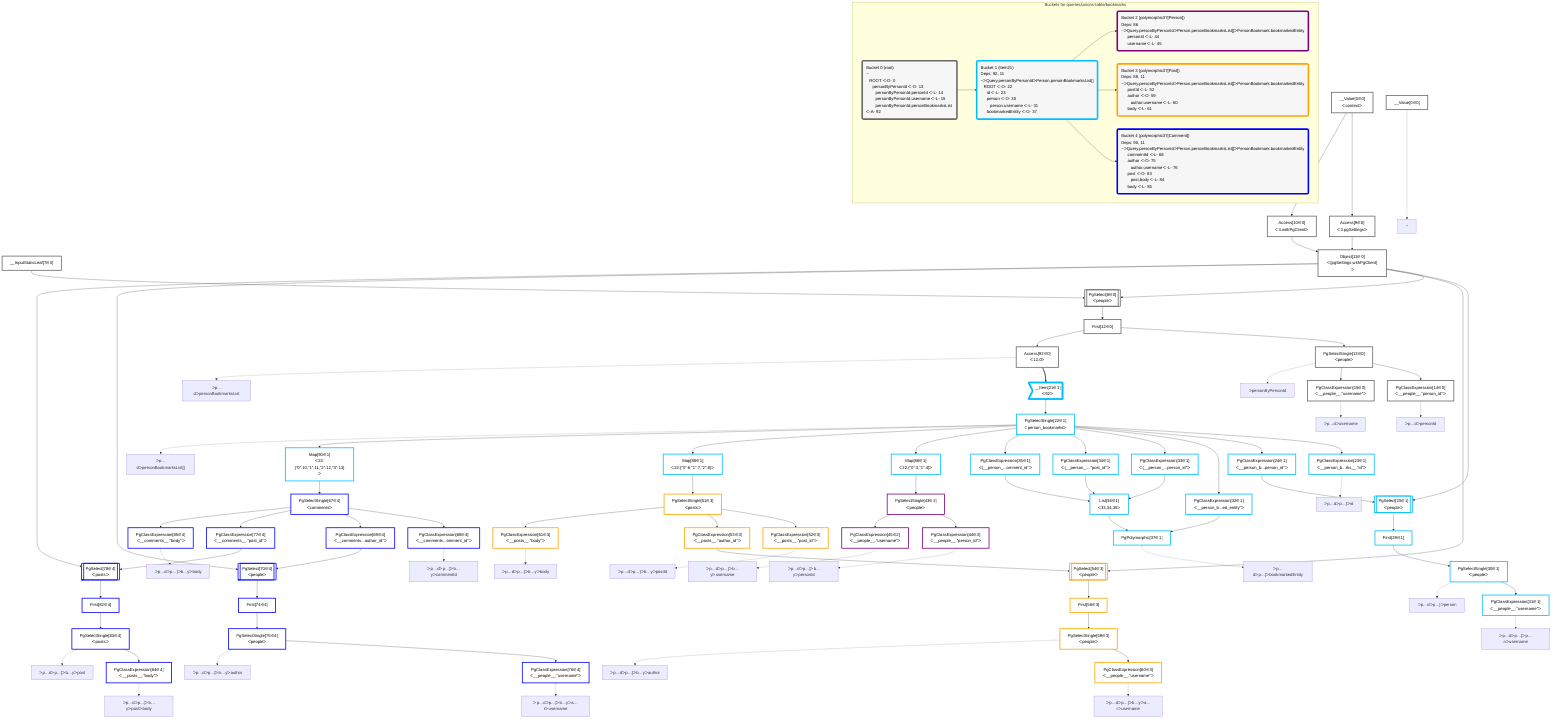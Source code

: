 graph TD
    classDef path fill:#eee,stroke:#000,color:#000
    classDef plan fill:#fff,stroke-width:3px,color:#000
    classDef itemplan fill:#fff,stroke-width:6px,color:#000
    classDef sideeffectplan fill:#f00,stroke-width:6px,color:#000
    classDef bucket fill:#f6f6f6,color:#000,stroke-width:6px,text-align:left


    %% define plans
    __Value0["__Value[0∈0]"]:::plan
    __Value3["__Value[3∈0]<br />ᐸcontextᐳ"]:::plan
    __InputStaticLeaf7["__InputStaticLeaf[7∈0]"]:::plan
    Access9["Access[9∈0]<br />ᐸ3.pgSettingsᐳ"]:::plan
    Access10["Access[10∈0]<br />ᐸ3.withPgClientᐳ"]:::plan
    Object11["Object[11∈0]<br />ᐸ{pgSettings,withPgClient}ᐳ"]:::plan
    PgSelect8[["PgSelect[8∈0]<br />ᐸpeopleᐳ"]]:::plan
    First12["First[12∈0]"]:::plan
    PgSelectSingle13["PgSelectSingle[13∈0]<br />ᐸpeopleᐳ"]:::plan
    PgClassExpression14["PgClassExpression[14∈0]<br />ᐸ__people__.”person_id”ᐳ"]:::plan
    PgClassExpression15["PgClassExpression[15∈0]<br />ᐸ__people__.”username”ᐳ"]:::plan
    Access92["Access[92∈0]<br />ᐸ12.0ᐳ"]:::plan
    __Item21>"__Item[21∈1]<br />ᐸ92ᐳ"]:::itemplan
    PgSelectSingle22["PgSelectSingle[22∈1]<br />ᐸperson_bookmarksᐳ"]:::plan
    PgClassExpression23["PgClassExpression[23∈1]<br />ᐸ__person_b...rks__.”id”ᐳ"]:::plan
    PgClassExpression24["PgClassExpression[24∈1]<br />ᐸ__person_b...person_id”ᐳ"]:::plan
    PgSelect25[["PgSelect[25∈1]<br />ᐸpeopleᐳ"]]:::plan
    First29["First[29∈1]"]:::plan
    PgSelectSingle30["PgSelectSingle[30∈1]<br />ᐸpeopleᐳ"]:::plan
    PgClassExpression31["PgClassExpression[31∈1]<br />ᐸ__people__.”username”ᐳ"]:::plan
    PgClassExpression32["PgClassExpression[32∈1]<br />ᐸ__person_b...ed_entity”ᐳ"]:::plan
    PgClassExpression33["PgClassExpression[33∈1]<br />ᐸ(__person_...person_id”ᐳ"]:::plan
    PgClassExpression34["PgClassExpression[34∈1]<br />ᐸ(__person_....”post_id”ᐳ"]:::plan
    PgClassExpression35["PgClassExpression[35∈1]<br />ᐸ(__person_...omment_id”ᐳ"]:::plan
    List36["List[36∈1]<br />ᐸ33,34,35ᐳ"]:::plan
    PgPolymorphic37["PgPolymorphic[37∈1]"]:::plan
    Map86["Map[86∈1]<br />ᐸ22:{”0”:3,”1”:4}ᐳ"]:::plan
    PgSelectSingle43["PgSelectSingle[43∈2]<br />ᐸpeopleᐳ"]:::plan
    PgClassExpression44["PgClassExpression[44∈2]<br />ᐸ__people__.”person_id”ᐳ"]:::plan
    PgClassExpression45["PgClassExpression[45∈2]<br />ᐸ__people__.”username”ᐳ"]:::plan
    Map88["Map[88∈1]<br />ᐸ22:{”0”:6,”1”:7,”2”:8}ᐳ"]:::plan
    PgSelectSingle51["PgSelectSingle[51∈3]<br />ᐸpostsᐳ"]:::plan
    PgClassExpression52["PgClassExpression[52∈3]<br />ᐸ__posts__.”post_id”ᐳ"]:::plan
    PgClassExpression53["PgClassExpression[53∈3]<br />ᐸ__posts__.”author_id”ᐳ"]:::plan
    PgSelect54[["PgSelect[54∈3]<br />ᐸpeopleᐳ"]]:::plan
    First58["First[58∈3]"]:::plan
    PgSelectSingle59["PgSelectSingle[59∈3]<br />ᐸpeopleᐳ"]:::plan
    PgClassExpression60["PgClassExpression[60∈3]<br />ᐸ__people__.”username”ᐳ"]:::plan
    PgClassExpression61["PgClassExpression[61∈3]<br />ᐸ__posts__.”body”ᐳ"]:::plan
    Map90["Map[90∈1]<br />ᐸ22:{”0”:10,”1”:11,”2”:12,”3”:13}ᐳ"]:::plan
    PgSelectSingle67["PgSelectSingle[67∈4]<br />ᐸcommentsᐳ"]:::plan
    PgClassExpression68["PgClassExpression[68∈4]<br />ᐸ__comments...omment_id”ᐳ"]:::plan
    PgClassExpression69["PgClassExpression[69∈4]<br />ᐸ__comments...author_id”ᐳ"]:::plan
    PgSelect70[["PgSelect[70∈4]<br />ᐸpeopleᐳ"]]:::plan
    First74["First[74∈4]"]:::plan
    PgSelectSingle75["PgSelectSingle[75∈4]<br />ᐸpeopleᐳ"]:::plan
    PgClassExpression76["PgClassExpression[76∈4]<br />ᐸ__people__.”username”ᐳ"]:::plan
    PgClassExpression77["PgClassExpression[77∈4]<br />ᐸ__comments__.”post_id”ᐳ"]:::plan
    PgSelect78[["PgSelect[78∈4]<br />ᐸpostsᐳ"]]:::plan
    First82["First[82∈4]"]:::plan
    PgSelectSingle83["PgSelectSingle[83∈4]<br />ᐸpostsᐳ"]:::plan
    PgClassExpression84["PgClassExpression[84∈4]<br />ᐸ__posts__.”body”ᐳ"]:::plan
    PgClassExpression85["PgClassExpression[85∈4]<br />ᐸ__comments__.”body”ᐳ"]:::plan

    %% plan dependencies
    __Value3 --> Access9
    __Value3 --> Access10
    Access9 & Access10 --> Object11
    Object11 & __InputStaticLeaf7 --> PgSelect8
    PgSelect8 --> First12
    First12 --> PgSelectSingle13
    PgSelectSingle13 --> PgClassExpression14
    PgSelectSingle13 --> PgClassExpression15
    First12 --> Access92
    Access92 ==> __Item21
    __Item21 --> PgSelectSingle22
    PgSelectSingle22 --> PgClassExpression23
    PgSelectSingle22 --> PgClassExpression24
    Object11 & PgClassExpression24 --> PgSelect25
    PgSelect25 --> First29
    First29 --> PgSelectSingle30
    PgSelectSingle30 --> PgClassExpression31
    PgSelectSingle22 --> PgClassExpression32
    PgSelectSingle22 --> PgClassExpression33
    PgSelectSingle22 --> PgClassExpression34
    PgSelectSingle22 --> PgClassExpression35
    PgClassExpression33 & PgClassExpression34 & PgClassExpression35 --> List36
    PgClassExpression32 & List36 --> PgPolymorphic37
    PgSelectSingle22 --> Map86
    Map86 --> PgSelectSingle43
    PgSelectSingle43 --> PgClassExpression44
    PgSelectSingle43 --> PgClassExpression45
    PgSelectSingle22 --> Map88
    Map88 --> PgSelectSingle51
    PgSelectSingle51 --> PgClassExpression52
    PgSelectSingle51 --> PgClassExpression53
    Object11 & PgClassExpression53 --> PgSelect54
    PgSelect54 --> First58
    First58 --> PgSelectSingle59
    PgSelectSingle59 --> PgClassExpression60
    PgSelectSingle51 --> PgClassExpression61
    PgSelectSingle22 --> Map90
    Map90 --> PgSelectSingle67
    PgSelectSingle67 --> PgClassExpression68
    PgSelectSingle67 --> PgClassExpression69
    Object11 & PgClassExpression69 --> PgSelect70
    PgSelect70 --> First74
    First74 --> PgSelectSingle75
    PgSelectSingle75 --> PgClassExpression76
    PgSelectSingle67 --> PgClassExpression77
    Object11 & PgClassExpression77 --> PgSelect78
    PgSelect78 --> First82
    First82 --> PgSelectSingle83
    PgSelectSingle83 --> PgClassExpression84
    PgSelectSingle67 --> PgClassExpression85

    %% plan-to-path relationships
    P0["~"]
    __Value0 -.-> P0
    P13["ᐳpersonByPersonId"]
    PgSelectSingle13 -.-> P13
    P14["ᐳp…dᐳpersonId"]
    PgClassExpression14 -.-> P14
    P15["ᐳp…dᐳusername"]
    PgClassExpression15 -.-> P15
    P22["ᐳp…dᐳpersonBookmarksList[]"]
    PgSelectSingle22 -.-> P22
    P23["ᐳp…dᐳp…]ᐳid"]
    PgClassExpression23 -.-> P23
    P30["ᐳp…dᐳp…]ᐳperson"]
    PgSelectSingle30 -.-> P30
    P31["ᐳp…dᐳp…]ᐳp…nᐳusername"]
    PgClassExpression31 -.-> P31
    P37["ᐳp…dᐳp…]ᐳbookmarkedEntity"]
    PgPolymorphic37 -.-> P37
    P44["ᐳp…dᐳp…]ᐳb…yᐳpersonId"]
    PgClassExpression44 -.-> P44
    P45["ᐳp…dᐳp…]ᐳb…yᐳusername"]
    PgClassExpression45 -.-> P45
    P52["ᐳp…dᐳp…]ᐳb…yᐳpostId"]
    PgClassExpression52 -.-> P52
    P59["ᐳp…dᐳp…]ᐳb…yᐳauthor"]
    PgSelectSingle59 -.-> P59
    P60["ᐳp…dᐳp…]ᐳb…yᐳa…rᐳusername"]
    PgClassExpression60 -.-> P60
    P61["ᐳp…dᐳp…]ᐳb…yᐳbody"]
    PgClassExpression61 -.-> P61
    P68["ᐳp…dᐳp…]ᐳb…yᐳcommentId"]
    PgClassExpression68 -.-> P68
    P75["ᐳp…dᐳp…]ᐳb…yᐳauthor"]
    PgSelectSingle75 -.-> P75
    P76["ᐳp…dᐳp…]ᐳb…yᐳa…rᐳusername"]
    PgClassExpression76 -.-> P76
    P83["ᐳp…dᐳp…]ᐳb…yᐳpost"]
    PgSelectSingle83 -.-> P83
    P84["ᐳp…dᐳp…]ᐳb…yᐳpostᐳbody"]
    PgClassExpression84 -.-> P84
    P85["ᐳp…dᐳp…]ᐳb…yᐳbody"]
    PgClassExpression85 -.-> P85
    P92["ᐳp…dᐳpersonBookmarksList"]
    Access92 -.-> P92

    subgraph "Buckets for queries/unions-table/bookmarks"
    Bucket0("Bucket 0 (root)<br />~<br />⠀ROOT ᐸ-O- 0<br />⠀⠀personByPersonId ᐸ-O- 13<br />⠀⠀⠀personByPersonId.personId ᐸ-L- 14<br />⠀⠀⠀personByPersonId.username ᐸ-L- 15<br />⠀⠀⠀personByPersonId.personBookmarksList ᐸ-A- 92"):::bucket
    classDef bucket0 stroke:#696969
    class Bucket0,__Value0,__Value3,__InputStaticLeaf7,PgSelect8,Access9,Access10,Object11,First12,PgSelectSingle13,PgClassExpression14,PgClassExpression15,Access92 bucket0
    Bucket1("Bucket 1 (item21)<br />Deps: 92, 11<br />~ᐳQuery.personByPersonIdᐳPerson.personBookmarksList[]<br />⠀ROOT ᐸ-O- 22<br />⠀⠀id ᐸ-L- 23<br />⠀⠀person ᐸ-O- 30<br />⠀⠀⠀person.username ᐸ-L- 31<br />⠀⠀bookmarkedEntity ᐸ-O- 37"):::bucket
    classDef bucket1 stroke:#00bfff
    class Bucket1,__Item21,PgSelectSingle22,PgClassExpression23,PgClassExpression24,PgSelect25,First29,PgSelectSingle30,PgClassExpression31,PgClassExpression32,PgClassExpression33,PgClassExpression34,PgClassExpression35,List36,PgPolymorphic37,Map86,Map88,Map90 bucket1
    Bucket2("Bucket 2 (polymorphic37[Person])<br />Deps: 86<br />~ᐳQuery.personByPersonIdᐳPerson.personBookmarksList[]ᐳPersonBookmark.bookmarkedEntity<br />⠀⠀personId ᐸ-L- 44<br />⠀⠀username ᐸ-L- 45"):::bucket
    classDef bucket2 stroke:#7f007f
    class Bucket2,PgSelectSingle43,PgClassExpression44,PgClassExpression45 bucket2
    Bucket3("Bucket 3 (polymorphic37[Post])<br />Deps: 88, 11<br />~ᐳQuery.personByPersonIdᐳPerson.personBookmarksList[]ᐳPersonBookmark.bookmarkedEntity<br />⠀⠀postId ᐸ-L- 52<br />⠀⠀author ᐸ-O- 59<br />⠀⠀⠀author.username ᐸ-L- 60<br />⠀⠀body ᐸ-L- 61"):::bucket
    classDef bucket3 stroke:#ffa500
    class Bucket3,PgSelectSingle51,PgClassExpression52,PgClassExpression53,PgSelect54,First58,PgSelectSingle59,PgClassExpression60,PgClassExpression61 bucket3
    Bucket4("Bucket 4 (polymorphic37[Comment])<br />Deps: 90, 11<br />~ᐳQuery.personByPersonIdᐳPerson.personBookmarksList[]ᐳPersonBookmark.bookmarkedEntity<br />⠀⠀commentId ᐸ-L- 68<br />⠀⠀author ᐸ-O- 75<br />⠀⠀⠀author.username ᐸ-L- 76<br />⠀⠀post ᐸ-O- 83<br />⠀⠀⠀post.body ᐸ-L- 84<br />⠀⠀body ᐸ-L- 85"):::bucket
    classDef bucket4 stroke:#0000ff
    class Bucket4,PgSelectSingle67,PgClassExpression68,PgClassExpression69,PgSelect70,First74,PgSelectSingle75,PgClassExpression76,PgClassExpression77,PgSelect78,First82,PgSelectSingle83,PgClassExpression84,PgClassExpression85 bucket4
    Bucket0 --> Bucket1
    Bucket1 --> Bucket2 & Bucket3 & Bucket4
    end
